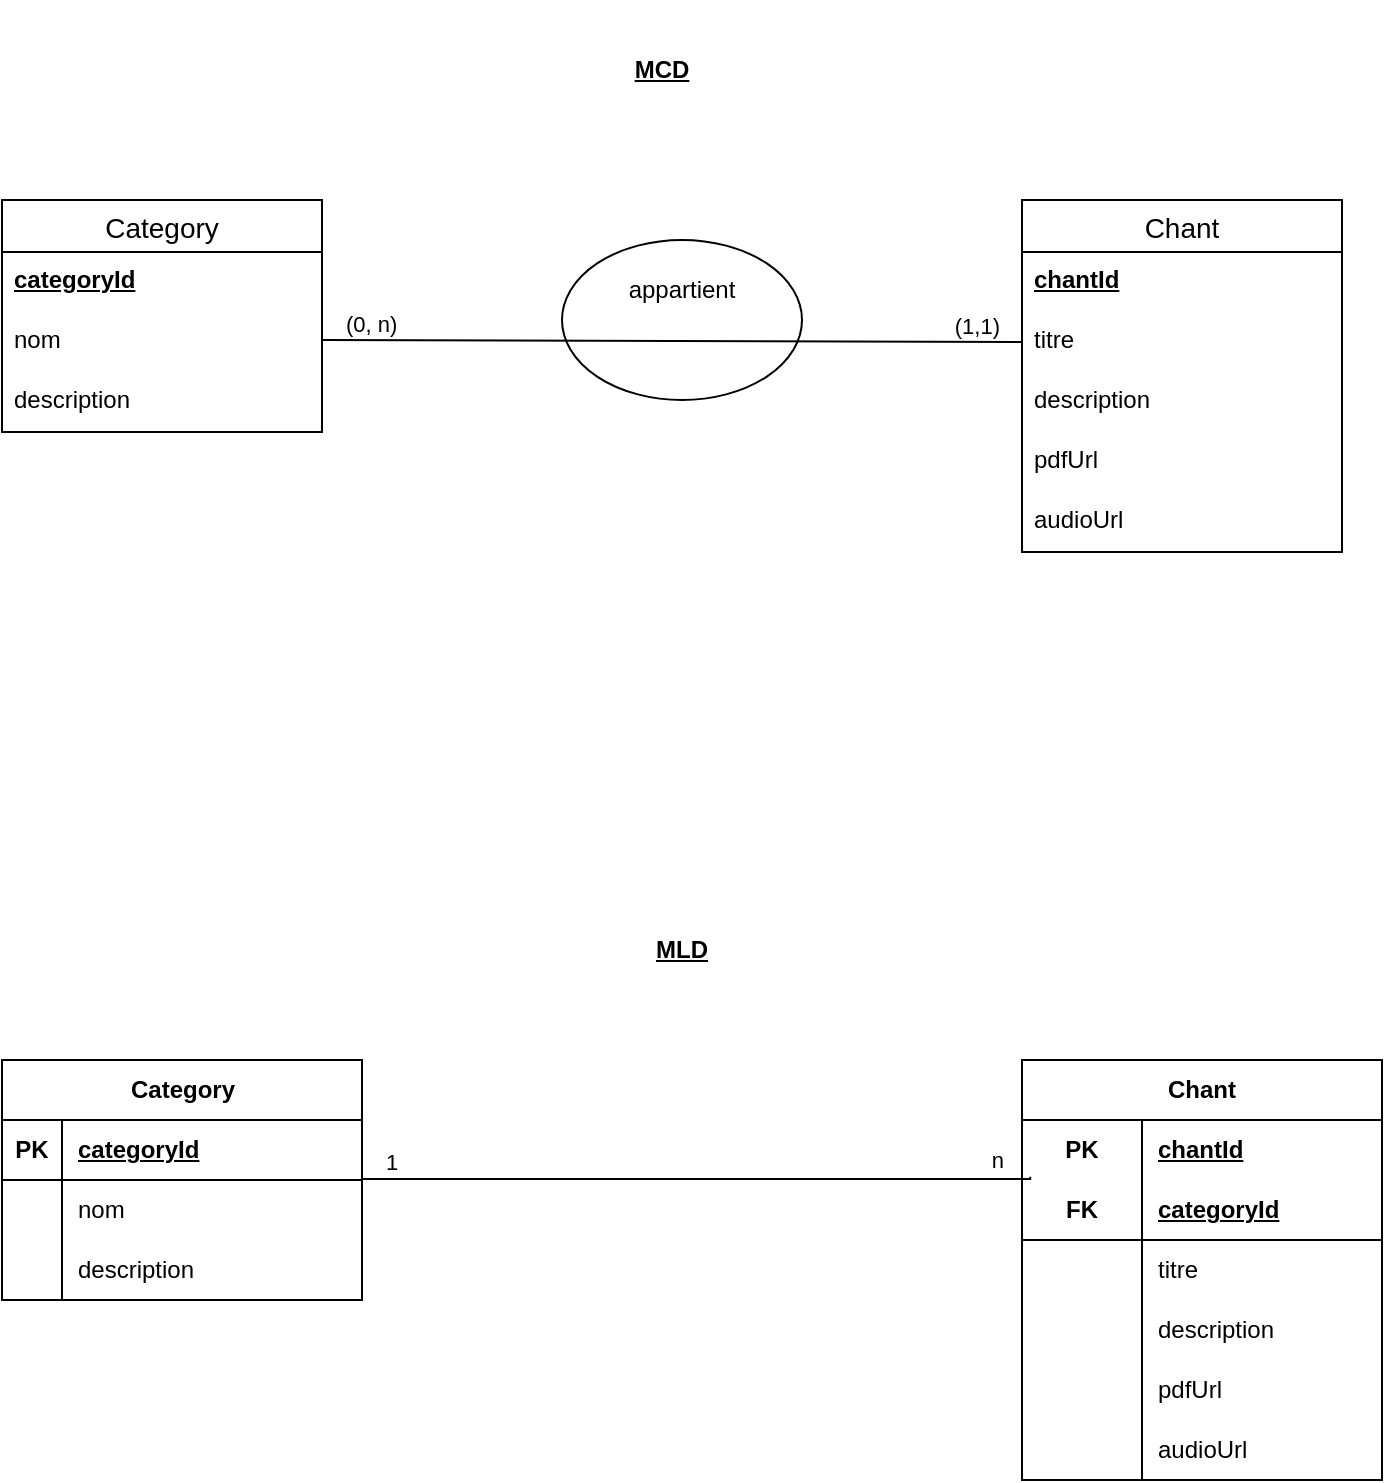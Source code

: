 <mxfile version="26.2.2">
  <diagram name="Page-1" id="MzNNbAbM9vOSa5CdmPrT">
    <mxGraphModel dx="1283" dy="634" grid="1" gridSize="10" guides="1" tooltips="1" connect="1" arrows="1" fold="1" page="1" pageScale="1" pageWidth="850" pageHeight="1100" math="0" shadow="0">
      <root>
        <mxCell id="0" />
        <mxCell id="1" parent="0" />
        <mxCell id="TX8BT4swb-A4r704fZSO-21" value="" style="ellipse;whiteSpace=wrap;html=1;" vertex="1" parent="1">
          <mxGeometry x="360" y="170" width="120" height="80" as="geometry" />
        </mxCell>
        <mxCell id="TX8BT4swb-A4r704fZSO-1" value="Category" style="swimlane;fontStyle=0;childLayout=stackLayout;horizontal=1;startSize=26;horizontalStack=0;resizeParent=1;resizeParentMax=0;resizeLast=0;collapsible=1;marginBottom=0;align=center;fontSize=14;" vertex="1" parent="1">
          <mxGeometry x="80" y="150" width="160" height="116" as="geometry" />
        </mxCell>
        <mxCell id="TX8BT4swb-A4r704fZSO-2" value="&lt;u&gt;&lt;b&gt;categoryId&lt;/b&gt;&lt;/u&gt;" style="text;strokeColor=none;fillColor=none;spacingLeft=4;spacingRight=4;overflow=hidden;rotatable=0;points=[[0,0.5],[1,0.5]];portConstraint=eastwest;fontSize=12;whiteSpace=wrap;html=1;" vertex="1" parent="TX8BT4swb-A4r704fZSO-1">
          <mxGeometry y="26" width="160" height="30" as="geometry" />
        </mxCell>
        <mxCell id="TX8BT4swb-A4r704fZSO-3" value="nom" style="text;strokeColor=none;fillColor=none;spacingLeft=4;spacingRight=4;overflow=hidden;rotatable=0;points=[[0,0.5],[1,0.5]];portConstraint=eastwest;fontSize=12;whiteSpace=wrap;html=1;" vertex="1" parent="TX8BT4swb-A4r704fZSO-1">
          <mxGeometry y="56" width="160" height="30" as="geometry" />
        </mxCell>
        <mxCell id="TX8BT4swb-A4r704fZSO-4" value="description" style="text;strokeColor=none;fillColor=none;spacingLeft=4;spacingRight=4;overflow=hidden;rotatable=0;points=[[0,0.5],[1,0.5]];portConstraint=eastwest;fontSize=12;whiteSpace=wrap;html=1;" vertex="1" parent="TX8BT4swb-A4r704fZSO-1">
          <mxGeometry y="86" width="160" height="30" as="geometry" />
        </mxCell>
        <mxCell id="TX8BT4swb-A4r704fZSO-6" value="Chant" style="swimlane;fontStyle=0;childLayout=stackLayout;horizontal=1;startSize=26;horizontalStack=0;resizeParent=1;resizeParentMax=0;resizeLast=0;collapsible=1;marginBottom=0;align=center;fontSize=14;" vertex="1" parent="1">
          <mxGeometry x="590" y="150" width="160" height="176" as="geometry">
            <mxRectangle x="590" y="150" width="80" height="30" as="alternateBounds" />
          </mxGeometry>
        </mxCell>
        <mxCell id="TX8BT4swb-A4r704fZSO-7" value="&lt;u&gt;&lt;b&gt;chantId&lt;/b&gt;&lt;/u&gt;" style="text;strokeColor=none;fillColor=none;spacingLeft=4;spacingRight=4;overflow=hidden;rotatable=0;points=[[0,0.5],[1,0.5]];portConstraint=eastwest;fontSize=12;whiteSpace=wrap;html=1;" vertex="1" parent="TX8BT4swb-A4r704fZSO-6">
          <mxGeometry y="26" width="160" height="30" as="geometry" />
        </mxCell>
        <mxCell id="TX8BT4swb-A4r704fZSO-8" value="titre" style="text;strokeColor=none;fillColor=none;spacingLeft=4;spacingRight=4;overflow=hidden;rotatable=0;points=[[0,0.5],[1,0.5]];portConstraint=eastwest;fontSize=12;whiteSpace=wrap;html=1;" vertex="1" parent="TX8BT4swb-A4r704fZSO-6">
          <mxGeometry y="56" width="160" height="30" as="geometry" />
        </mxCell>
        <mxCell id="TX8BT4swb-A4r704fZSO-9" value="description&amp;nbsp;" style="text;strokeColor=none;fillColor=none;spacingLeft=4;spacingRight=4;overflow=hidden;rotatable=0;points=[[0,0.5],[1,0.5]];portConstraint=eastwest;fontSize=12;whiteSpace=wrap;html=1;" vertex="1" parent="TX8BT4swb-A4r704fZSO-6">
          <mxGeometry y="86" width="160" height="30" as="geometry" />
        </mxCell>
        <mxCell id="TX8BT4swb-A4r704fZSO-11" value="pdfUrl" style="text;strokeColor=none;fillColor=none;spacingLeft=4;spacingRight=4;overflow=hidden;rotatable=0;points=[[0,0.5],[1,0.5]];portConstraint=eastwest;fontSize=12;whiteSpace=wrap;html=1;" vertex="1" parent="TX8BT4swb-A4r704fZSO-6">
          <mxGeometry y="116" width="160" height="30" as="geometry" />
        </mxCell>
        <mxCell id="TX8BT4swb-A4r704fZSO-12" value="audioUrl" style="text;strokeColor=none;fillColor=none;spacingLeft=4;spacingRight=4;overflow=hidden;rotatable=0;points=[[0,0.5],[1,0.5]];portConstraint=eastwest;fontSize=12;whiteSpace=wrap;html=1;" vertex="1" parent="TX8BT4swb-A4r704fZSO-6">
          <mxGeometry y="146" width="160" height="30" as="geometry" />
        </mxCell>
        <mxCell id="TX8BT4swb-A4r704fZSO-14" value="" style="endArrow=none;html=1;edgeStyle=orthogonalEdgeStyle;rounded=0;entryX=0;entryY=0.5;entryDx=0;entryDy=0;" edge="1" parent="1" target="TX8BT4swb-A4r704fZSO-8">
          <mxGeometry relative="1" as="geometry">
            <mxPoint x="240" y="220" as="sourcePoint" />
            <mxPoint x="400" y="220" as="targetPoint" />
          </mxGeometry>
        </mxCell>
        <mxCell id="TX8BT4swb-A4r704fZSO-15" value="(0, n)" style="edgeLabel;resizable=0;html=1;align=left;verticalAlign=bottom;" connectable="0" vertex="1" parent="TX8BT4swb-A4r704fZSO-14">
          <mxGeometry x="-1" relative="1" as="geometry">
            <mxPoint x="10" as="offset" />
          </mxGeometry>
        </mxCell>
        <mxCell id="TX8BT4swb-A4r704fZSO-16" value="(1,1)" style="edgeLabel;resizable=0;html=1;align=right;verticalAlign=bottom;" connectable="0" vertex="1" parent="TX8BT4swb-A4r704fZSO-14">
          <mxGeometry x="1" relative="1" as="geometry">
            <mxPoint x="-10" as="offset" />
          </mxGeometry>
        </mxCell>
        <mxCell id="TX8BT4swb-A4r704fZSO-22" value="appartient" style="text;html=1;align=center;verticalAlign=middle;whiteSpace=wrap;rounded=0;" vertex="1" parent="1">
          <mxGeometry x="390" y="180" width="60" height="30" as="geometry" />
        </mxCell>
        <mxCell id="TX8BT4swb-A4r704fZSO-23" value="&lt;u&gt;&lt;b&gt;MCD&lt;/b&gt;&lt;/u&gt;" style="text;html=1;align=center;verticalAlign=middle;whiteSpace=wrap;rounded=0;" vertex="1" parent="1">
          <mxGeometry x="380" y="50" width="60" height="70" as="geometry" />
        </mxCell>
        <mxCell id="TX8BT4swb-A4r704fZSO-24" value="&lt;u&gt;&lt;b&gt;MLD&lt;/b&gt;&lt;/u&gt;" style="text;html=1;align=center;verticalAlign=middle;whiteSpace=wrap;rounded=0;" vertex="1" parent="1">
          <mxGeometry x="390" y="490" width="60" height="70" as="geometry" />
        </mxCell>
        <mxCell id="TX8BT4swb-A4r704fZSO-25" value="Category" style="shape=table;startSize=30;container=1;collapsible=1;childLayout=tableLayout;fixedRows=1;rowLines=0;fontStyle=1;align=center;resizeLast=1;html=1;" vertex="1" parent="1">
          <mxGeometry x="80" y="580" width="180" height="120" as="geometry" />
        </mxCell>
        <mxCell id="TX8BT4swb-A4r704fZSO-26" value="" style="shape=tableRow;horizontal=0;startSize=0;swimlaneHead=0;swimlaneBody=0;fillColor=none;collapsible=0;dropTarget=0;points=[[0,0.5],[1,0.5]];portConstraint=eastwest;top=0;left=0;right=0;bottom=1;" vertex="1" parent="TX8BT4swb-A4r704fZSO-25">
          <mxGeometry y="30" width="180" height="30" as="geometry" />
        </mxCell>
        <mxCell id="TX8BT4swb-A4r704fZSO-27" value="PK" style="shape=partialRectangle;connectable=0;fillColor=none;top=0;left=0;bottom=0;right=0;fontStyle=1;overflow=hidden;whiteSpace=wrap;html=1;" vertex="1" parent="TX8BT4swb-A4r704fZSO-26">
          <mxGeometry width="30" height="30" as="geometry">
            <mxRectangle width="30" height="30" as="alternateBounds" />
          </mxGeometry>
        </mxCell>
        <mxCell id="TX8BT4swb-A4r704fZSO-28" value="categoryId" style="shape=partialRectangle;connectable=0;fillColor=none;top=0;left=0;bottom=0;right=0;align=left;spacingLeft=6;fontStyle=5;overflow=hidden;whiteSpace=wrap;html=1;" vertex="1" parent="TX8BT4swb-A4r704fZSO-26">
          <mxGeometry x="30" width="150" height="30" as="geometry">
            <mxRectangle width="150" height="30" as="alternateBounds" />
          </mxGeometry>
        </mxCell>
        <mxCell id="TX8BT4swb-A4r704fZSO-29" value="" style="shape=tableRow;horizontal=0;startSize=0;swimlaneHead=0;swimlaneBody=0;fillColor=none;collapsible=0;dropTarget=0;points=[[0,0.5],[1,0.5]];portConstraint=eastwest;top=0;left=0;right=0;bottom=0;" vertex="1" parent="TX8BT4swb-A4r704fZSO-25">
          <mxGeometry y="60" width="180" height="30" as="geometry" />
        </mxCell>
        <mxCell id="TX8BT4swb-A4r704fZSO-30" value="" style="shape=partialRectangle;connectable=0;fillColor=none;top=0;left=0;bottom=0;right=0;editable=1;overflow=hidden;whiteSpace=wrap;html=1;" vertex="1" parent="TX8BT4swb-A4r704fZSO-29">
          <mxGeometry width="30" height="30" as="geometry">
            <mxRectangle width="30" height="30" as="alternateBounds" />
          </mxGeometry>
        </mxCell>
        <mxCell id="TX8BT4swb-A4r704fZSO-31" value="nom" style="shape=partialRectangle;connectable=0;fillColor=none;top=0;left=0;bottom=0;right=0;align=left;spacingLeft=6;overflow=hidden;whiteSpace=wrap;html=1;" vertex="1" parent="TX8BT4swb-A4r704fZSO-29">
          <mxGeometry x="30" width="150" height="30" as="geometry">
            <mxRectangle width="150" height="30" as="alternateBounds" />
          </mxGeometry>
        </mxCell>
        <mxCell id="TX8BT4swb-A4r704fZSO-32" value="" style="shape=tableRow;horizontal=0;startSize=0;swimlaneHead=0;swimlaneBody=0;fillColor=none;collapsible=0;dropTarget=0;points=[[0,0.5],[1,0.5]];portConstraint=eastwest;top=0;left=0;right=0;bottom=0;" vertex="1" parent="TX8BT4swb-A4r704fZSO-25">
          <mxGeometry y="90" width="180" height="30" as="geometry" />
        </mxCell>
        <mxCell id="TX8BT4swb-A4r704fZSO-33" value="" style="shape=partialRectangle;connectable=0;fillColor=none;top=0;left=0;bottom=0;right=0;editable=1;overflow=hidden;whiteSpace=wrap;html=1;" vertex="1" parent="TX8BT4swb-A4r704fZSO-32">
          <mxGeometry width="30" height="30" as="geometry">
            <mxRectangle width="30" height="30" as="alternateBounds" />
          </mxGeometry>
        </mxCell>
        <mxCell id="TX8BT4swb-A4r704fZSO-34" value="description" style="shape=partialRectangle;connectable=0;fillColor=none;top=0;left=0;bottom=0;right=0;align=left;spacingLeft=6;overflow=hidden;whiteSpace=wrap;html=1;" vertex="1" parent="TX8BT4swb-A4r704fZSO-32">
          <mxGeometry x="30" width="150" height="30" as="geometry">
            <mxRectangle width="150" height="30" as="alternateBounds" />
          </mxGeometry>
        </mxCell>
        <mxCell id="TX8BT4swb-A4r704fZSO-76" value="Chant" style="shape=table;startSize=30;container=1;collapsible=1;childLayout=tableLayout;fixedRows=1;rowLines=0;fontStyle=1;align=center;resizeLast=1;html=1;whiteSpace=wrap;" vertex="1" parent="1">
          <mxGeometry x="590" y="580" width="180" height="210" as="geometry" />
        </mxCell>
        <mxCell id="TX8BT4swb-A4r704fZSO-77" value="" style="shape=tableRow;horizontal=0;startSize=0;swimlaneHead=0;swimlaneBody=0;fillColor=none;collapsible=0;dropTarget=0;points=[[0,0.5],[1,0.5]];portConstraint=eastwest;top=0;left=0;right=0;bottom=0;html=1;" vertex="1" parent="TX8BT4swb-A4r704fZSO-76">
          <mxGeometry y="30" width="180" height="30" as="geometry" />
        </mxCell>
        <mxCell id="TX8BT4swb-A4r704fZSO-78" value="PK" style="shape=partialRectangle;connectable=0;fillColor=none;top=0;left=0;bottom=0;right=0;fontStyle=1;overflow=hidden;html=1;whiteSpace=wrap;" vertex="1" parent="TX8BT4swb-A4r704fZSO-77">
          <mxGeometry width="60" height="30" as="geometry">
            <mxRectangle width="60" height="30" as="alternateBounds" />
          </mxGeometry>
        </mxCell>
        <mxCell id="TX8BT4swb-A4r704fZSO-79" value="chantId" style="shape=partialRectangle;connectable=0;fillColor=none;top=0;left=0;bottom=0;right=0;align=left;spacingLeft=6;fontStyle=5;overflow=hidden;html=1;whiteSpace=wrap;" vertex="1" parent="TX8BT4swb-A4r704fZSO-77">
          <mxGeometry x="60" width="120" height="30" as="geometry">
            <mxRectangle width="120" height="30" as="alternateBounds" />
          </mxGeometry>
        </mxCell>
        <mxCell id="TX8BT4swb-A4r704fZSO-80" value="" style="shape=tableRow;horizontal=0;startSize=0;swimlaneHead=0;swimlaneBody=0;fillColor=none;collapsible=0;dropTarget=0;points=[[0,0.5],[1,0.5]];portConstraint=eastwest;top=0;left=0;right=0;bottom=1;html=1;" vertex="1" parent="TX8BT4swb-A4r704fZSO-76">
          <mxGeometry y="60" width="180" height="30" as="geometry" />
        </mxCell>
        <mxCell id="TX8BT4swb-A4r704fZSO-81" value="FK" style="shape=partialRectangle;connectable=0;fillColor=none;top=0;left=0;bottom=0;right=0;fontStyle=1;overflow=hidden;html=1;whiteSpace=wrap;" vertex="1" parent="TX8BT4swb-A4r704fZSO-80">
          <mxGeometry width="60" height="30" as="geometry">
            <mxRectangle width="60" height="30" as="alternateBounds" />
          </mxGeometry>
        </mxCell>
        <mxCell id="TX8BT4swb-A4r704fZSO-82" value="categoryId" style="shape=partialRectangle;connectable=0;fillColor=none;top=0;left=0;bottom=0;right=0;align=left;spacingLeft=6;fontStyle=5;overflow=hidden;html=1;whiteSpace=wrap;" vertex="1" parent="TX8BT4swb-A4r704fZSO-80">
          <mxGeometry x="60" width="120" height="30" as="geometry">
            <mxRectangle width="120" height="30" as="alternateBounds" />
          </mxGeometry>
        </mxCell>
        <mxCell id="TX8BT4swb-A4r704fZSO-83" value="" style="shape=tableRow;horizontal=0;startSize=0;swimlaneHead=0;swimlaneBody=0;fillColor=none;collapsible=0;dropTarget=0;points=[[0,0.5],[1,0.5]];portConstraint=eastwest;top=0;left=0;right=0;bottom=0;html=1;" vertex="1" parent="TX8BT4swb-A4r704fZSO-76">
          <mxGeometry y="90" width="180" height="30" as="geometry" />
        </mxCell>
        <mxCell id="TX8BT4swb-A4r704fZSO-84" value="" style="shape=partialRectangle;connectable=0;fillColor=none;top=0;left=0;bottom=0;right=0;editable=1;overflow=hidden;html=1;whiteSpace=wrap;" vertex="1" parent="TX8BT4swb-A4r704fZSO-83">
          <mxGeometry width="60" height="30" as="geometry">
            <mxRectangle width="60" height="30" as="alternateBounds" />
          </mxGeometry>
        </mxCell>
        <mxCell id="TX8BT4swb-A4r704fZSO-85" value="titre" style="shape=partialRectangle;connectable=0;fillColor=none;top=0;left=0;bottom=0;right=0;align=left;spacingLeft=6;overflow=hidden;html=1;whiteSpace=wrap;" vertex="1" parent="TX8BT4swb-A4r704fZSO-83">
          <mxGeometry x="60" width="120" height="30" as="geometry">
            <mxRectangle width="120" height="30" as="alternateBounds" />
          </mxGeometry>
        </mxCell>
        <mxCell id="TX8BT4swb-A4r704fZSO-86" value="" style="shape=tableRow;horizontal=0;startSize=0;swimlaneHead=0;swimlaneBody=0;fillColor=none;collapsible=0;dropTarget=0;points=[[0,0.5],[1,0.5]];portConstraint=eastwest;top=0;left=0;right=0;bottom=0;html=1;" vertex="1" parent="TX8BT4swb-A4r704fZSO-76">
          <mxGeometry y="120" width="180" height="30" as="geometry" />
        </mxCell>
        <mxCell id="TX8BT4swb-A4r704fZSO-87" value="" style="shape=partialRectangle;connectable=0;fillColor=none;top=0;left=0;bottom=0;right=0;editable=1;overflow=hidden;html=1;whiteSpace=wrap;" vertex="1" parent="TX8BT4swb-A4r704fZSO-86">
          <mxGeometry width="60" height="30" as="geometry">
            <mxRectangle width="60" height="30" as="alternateBounds" />
          </mxGeometry>
        </mxCell>
        <mxCell id="TX8BT4swb-A4r704fZSO-88" value="description" style="shape=partialRectangle;connectable=0;fillColor=none;top=0;left=0;bottom=0;right=0;align=left;spacingLeft=6;overflow=hidden;html=1;whiteSpace=wrap;" vertex="1" parent="TX8BT4swb-A4r704fZSO-86">
          <mxGeometry x="60" width="120" height="30" as="geometry">
            <mxRectangle width="120" height="30" as="alternateBounds" />
          </mxGeometry>
        </mxCell>
        <mxCell id="TX8BT4swb-A4r704fZSO-102" value="" style="shape=tableRow;horizontal=0;startSize=0;swimlaneHead=0;swimlaneBody=0;fillColor=none;collapsible=0;dropTarget=0;points=[[0,0.5],[1,0.5]];portConstraint=eastwest;top=0;left=0;right=0;bottom=0;html=1;" vertex="1" parent="TX8BT4swb-A4r704fZSO-76">
          <mxGeometry y="150" width="180" height="30" as="geometry" />
        </mxCell>
        <mxCell id="TX8BT4swb-A4r704fZSO-103" value="" style="shape=partialRectangle;connectable=0;fillColor=none;top=0;left=0;bottom=0;right=0;editable=1;overflow=hidden;html=1;whiteSpace=wrap;" vertex="1" parent="TX8BT4swb-A4r704fZSO-102">
          <mxGeometry width="60" height="30" as="geometry">
            <mxRectangle width="60" height="30" as="alternateBounds" />
          </mxGeometry>
        </mxCell>
        <mxCell id="TX8BT4swb-A4r704fZSO-104" value="pdfUrl" style="shape=partialRectangle;connectable=0;fillColor=none;top=0;left=0;bottom=0;right=0;align=left;spacingLeft=6;overflow=hidden;html=1;whiteSpace=wrap;" vertex="1" parent="TX8BT4swb-A4r704fZSO-102">
          <mxGeometry x="60" width="120" height="30" as="geometry">
            <mxRectangle width="120" height="30" as="alternateBounds" />
          </mxGeometry>
        </mxCell>
        <mxCell id="TX8BT4swb-A4r704fZSO-105" value="" style="shape=tableRow;horizontal=0;startSize=0;swimlaneHead=0;swimlaneBody=0;fillColor=none;collapsible=0;dropTarget=0;points=[[0,0.5],[1,0.5]];portConstraint=eastwest;top=0;left=0;right=0;bottom=0;html=1;" vertex="1" parent="TX8BT4swb-A4r704fZSO-76">
          <mxGeometry y="180" width="180" height="30" as="geometry" />
        </mxCell>
        <mxCell id="TX8BT4swb-A4r704fZSO-106" value="" style="shape=partialRectangle;connectable=0;fillColor=none;top=0;left=0;bottom=0;right=0;editable=1;overflow=hidden;html=1;whiteSpace=wrap;" vertex="1" parent="TX8BT4swb-A4r704fZSO-105">
          <mxGeometry width="60" height="30" as="geometry">
            <mxRectangle width="60" height="30" as="alternateBounds" />
          </mxGeometry>
        </mxCell>
        <mxCell id="TX8BT4swb-A4r704fZSO-107" value="audioUrl" style="shape=partialRectangle;connectable=0;fillColor=none;top=0;left=0;bottom=0;right=0;align=left;spacingLeft=6;overflow=hidden;html=1;whiteSpace=wrap;" vertex="1" parent="TX8BT4swb-A4r704fZSO-105">
          <mxGeometry x="60" width="120" height="30" as="geometry">
            <mxRectangle width="120" height="30" as="alternateBounds" />
          </mxGeometry>
        </mxCell>
        <mxCell id="TX8BT4swb-A4r704fZSO-111" value="" style="endArrow=none;html=1;edgeStyle=orthogonalEdgeStyle;rounded=0;entryX=0.023;entryY=-0.053;entryDx=0;entryDy=0;entryPerimeter=0;" edge="1" parent="1" target="TX8BT4swb-A4r704fZSO-80">
          <mxGeometry relative="1" as="geometry">
            <mxPoint x="260" y="639.5" as="sourcePoint" />
            <mxPoint x="420" y="639.5" as="targetPoint" />
            <Array as="points">
              <mxPoint x="594" y="640" />
            </Array>
          </mxGeometry>
        </mxCell>
        <mxCell id="TX8BT4swb-A4r704fZSO-112" value="1" style="edgeLabel;resizable=0;html=1;align=left;verticalAlign=bottom;" connectable="0" vertex="1" parent="TX8BT4swb-A4r704fZSO-111">
          <mxGeometry x="-1" relative="1" as="geometry">
            <mxPoint x="10" as="offset" />
          </mxGeometry>
        </mxCell>
        <mxCell id="TX8BT4swb-A4r704fZSO-113" value="n" style="edgeLabel;resizable=0;html=1;align=right;verticalAlign=bottom;" connectable="0" vertex="1" parent="TX8BT4swb-A4r704fZSO-111">
          <mxGeometry x="1" relative="1" as="geometry">
            <mxPoint x="-13" as="offset" />
          </mxGeometry>
        </mxCell>
      </root>
    </mxGraphModel>
  </diagram>
</mxfile>
